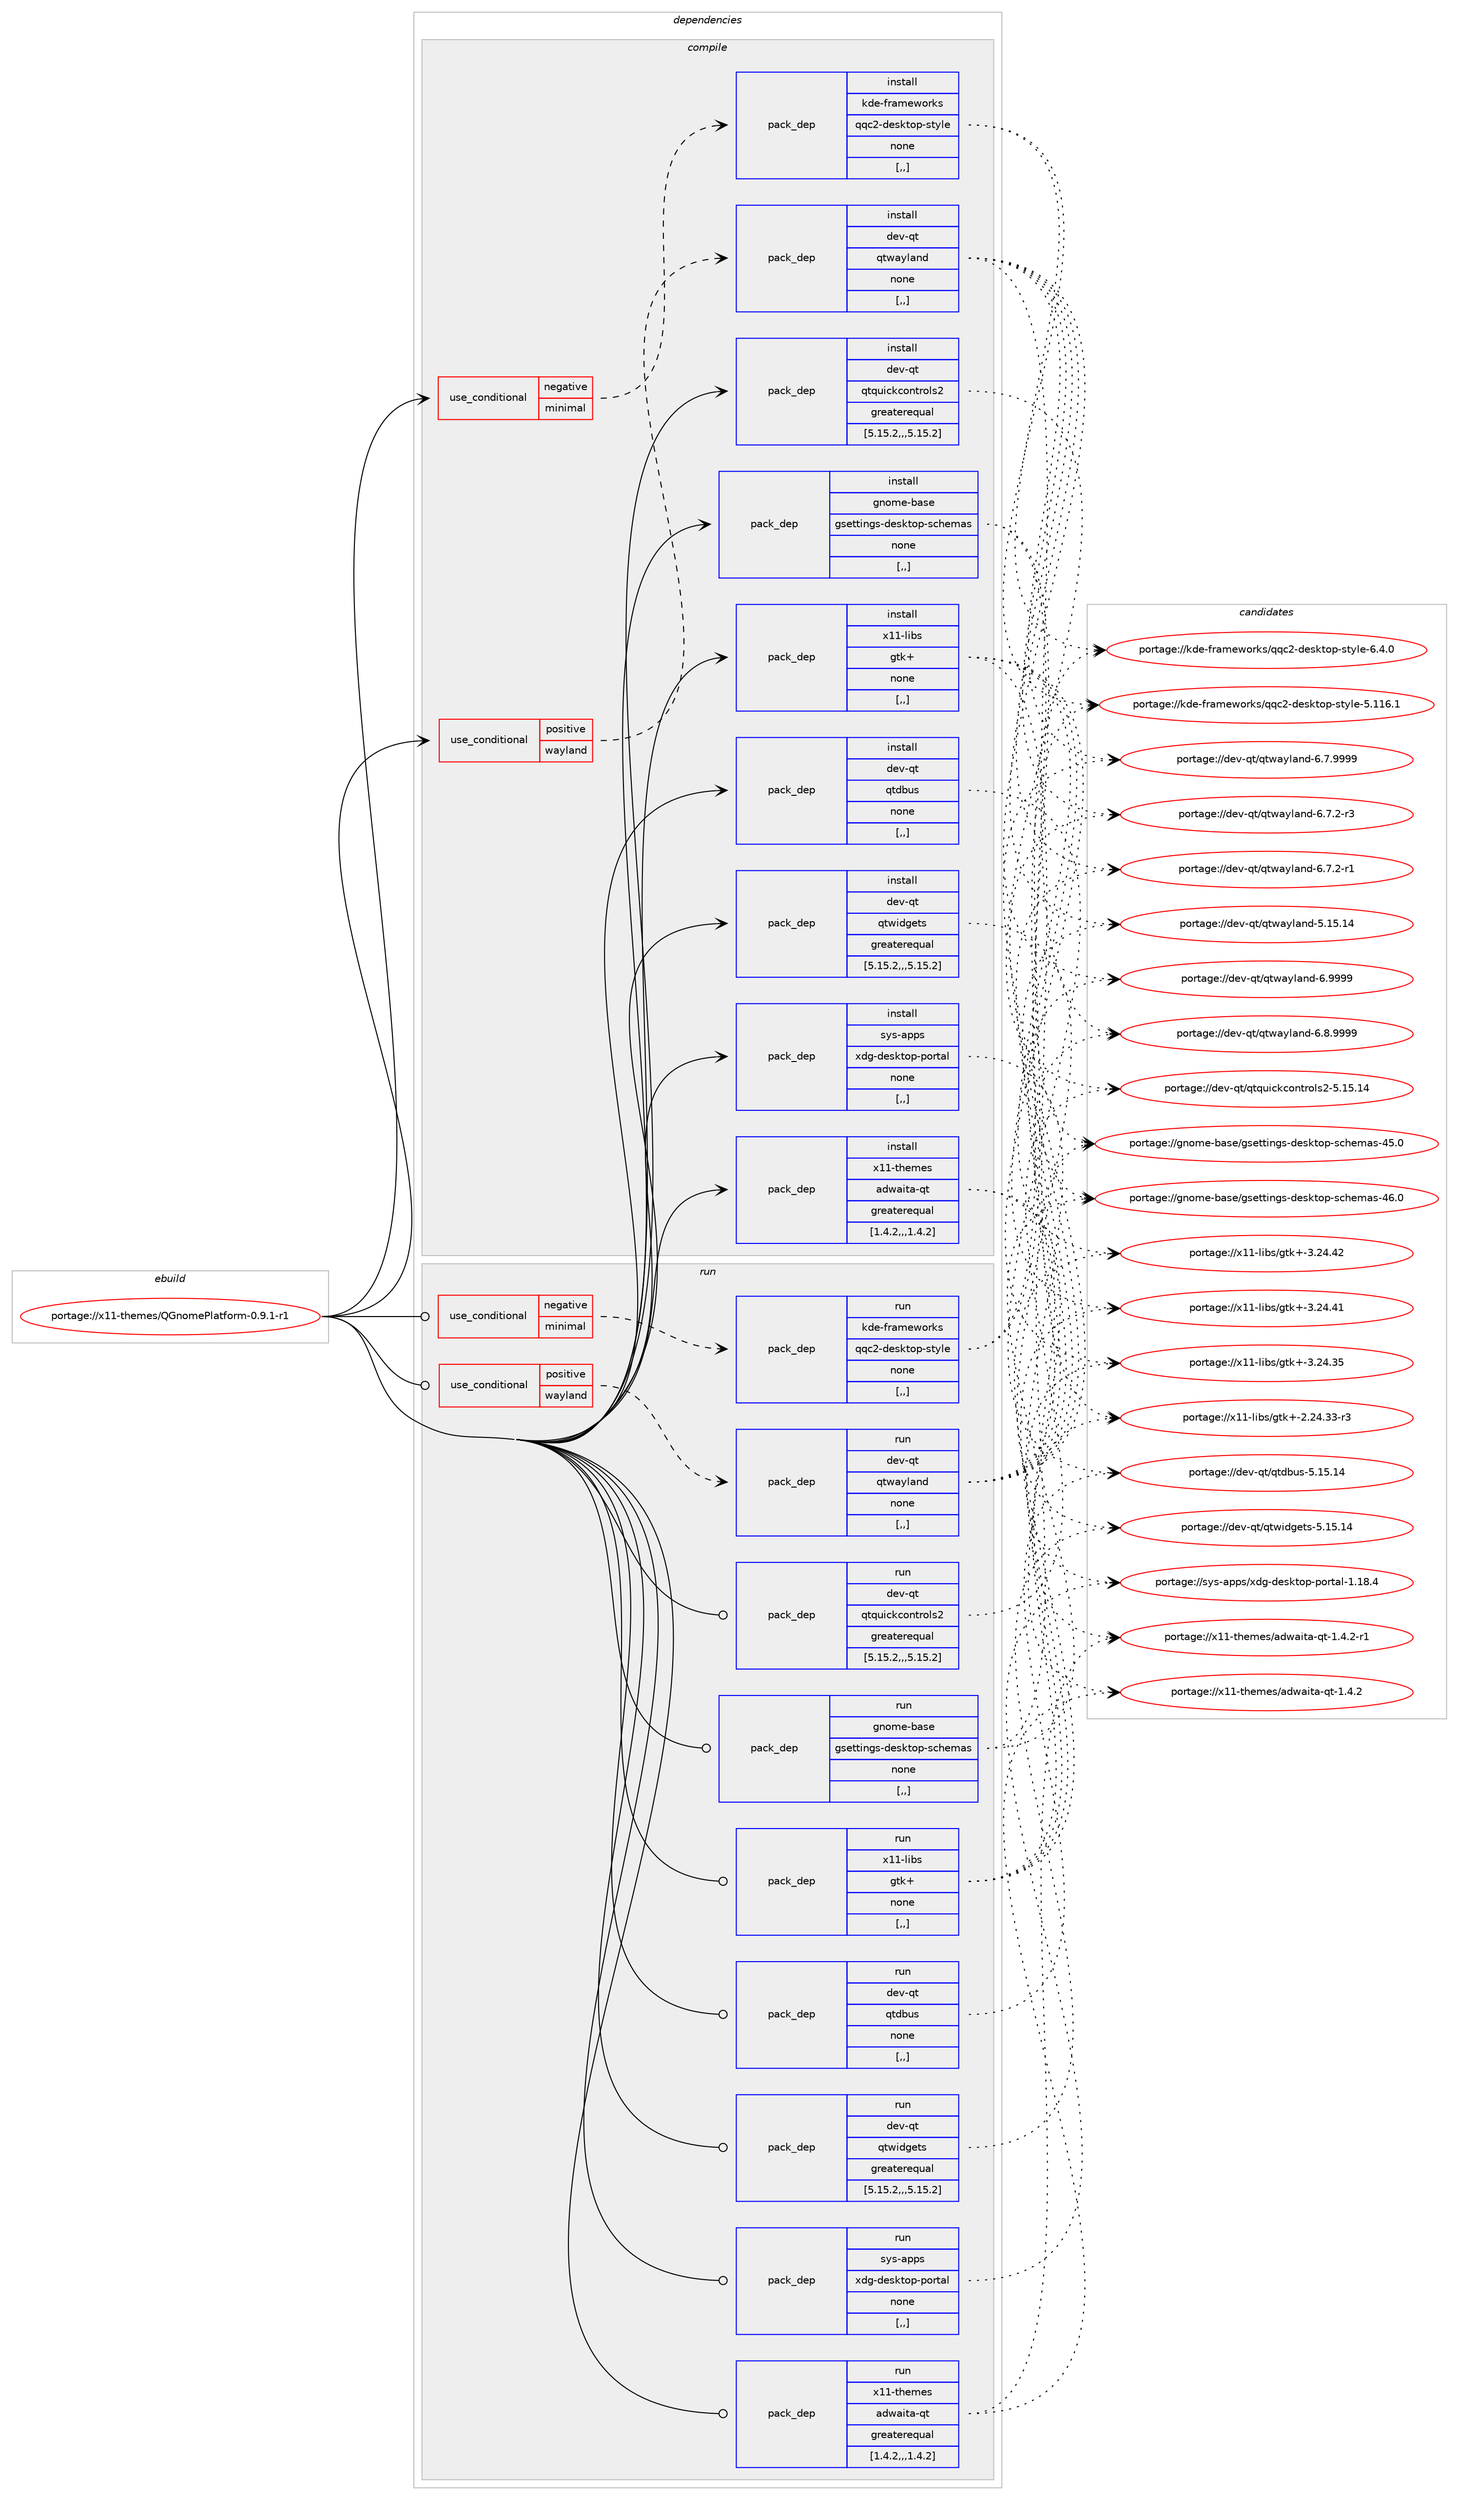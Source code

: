 digraph prolog {

# *************
# Graph options
# *************

newrank=true;
concentrate=true;
compound=true;
graph [rankdir=LR,fontname=Helvetica,fontsize=10,ranksep=1.5];#, ranksep=2.5, nodesep=0.2];
edge  [arrowhead=vee];
node  [fontname=Helvetica,fontsize=10];

# **********
# The ebuild
# **********

subgraph cluster_leftcol {
color=gray;
label=<<i>ebuild</i>>;
id [label="portage://x11-themes/QGnomePlatform-0.9.1-r1", color=red, width=4, href="../x11-themes/QGnomePlatform-0.9.1-r1.svg"];
}

# ****************
# The dependencies
# ****************

subgraph cluster_midcol {
color=gray;
label=<<i>dependencies</i>>;
subgraph cluster_compile {
fillcolor="#eeeeee";
style=filled;
label=<<i>compile</i>>;
subgraph cond123206 {
dependency467591 [label=<<TABLE BORDER="0" CELLBORDER="1" CELLSPACING="0" CELLPADDING="4"><TR><TD ROWSPAN="3" CELLPADDING="10">use_conditional</TD></TR><TR><TD>negative</TD></TR><TR><TD>minimal</TD></TR></TABLE>>, shape=none, color=red];
subgraph pack340961 {
dependency467592 [label=<<TABLE BORDER="0" CELLBORDER="1" CELLSPACING="0" CELLPADDING="4" WIDTH="220"><TR><TD ROWSPAN="6" CELLPADDING="30">pack_dep</TD></TR><TR><TD WIDTH="110">install</TD></TR><TR><TD>kde-frameworks</TD></TR><TR><TD>qqc2-desktop-style</TD></TR><TR><TD>none</TD></TR><TR><TD>[,,]</TD></TR></TABLE>>, shape=none, color=blue];
}
dependency467591:e -> dependency467592:w [weight=20,style="dashed",arrowhead="vee"];
}
id:e -> dependency467591:w [weight=20,style="solid",arrowhead="vee"];
subgraph cond123207 {
dependency467593 [label=<<TABLE BORDER="0" CELLBORDER="1" CELLSPACING="0" CELLPADDING="4"><TR><TD ROWSPAN="3" CELLPADDING="10">use_conditional</TD></TR><TR><TD>positive</TD></TR><TR><TD>wayland</TD></TR></TABLE>>, shape=none, color=red];
subgraph pack340962 {
dependency467594 [label=<<TABLE BORDER="0" CELLBORDER="1" CELLSPACING="0" CELLPADDING="4" WIDTH="220"><TR><TD ROWSPAN="6" CELLPADDING="30">pack_dep</TD></TR><TR><TD WIDTH="110">install</TD></TR><TR><TD>dev-qt</TD></TR><TR><TD>qtwayland</TD></TR><TR><TD>none</TD></TR><TR><TD>[,,]</TD></TR></TABLE>>, shape=none, color=blue];
}
dependency467593:e -> dependency467594:w [weight=20,style="dashed",arrowhead="vee"];
}
id:e -> dependency467593:w [weight=20,style="solid",arrowhead="vee"];
subgraph pack340963 {
dependency467595 [label=<<TABLE BORDER="0" CELLBORDER="1" CELLSPACING="0" CELLPADDING="4" WIDTH="220"><TR><TD ROWSPAN="6" CELLPADDING="30">pack_dep</TD></TR><TR><TD WIDTH="110">install</TD></TR><TR><TD>dev-qt</TD></TR><TR><TD>qtdbus</TD></TR><TR><TD>none</TD></TR><TR><TD>[,,]</TD></TR></TABLE>>, shape=none, color=blue];
}
id:e -> dependency467595:w [weight=20,style="solid",arrowhead="vee"];
subgraph pack340964 {
dependency467596 [label=<<TABLE BORDER="0" CELLBORDER="1" CELLSPACING="0" CELLPADDING="4" WIDTH="220"><TR><TD ROWSPAN="6" CELLPADDING="30">pack_dep</TD></TR><TR><TD WIDTH="110">install</TD></TR><TR><TD>dev-qt</TD></TR><TR><TD>qtquickcontrols2</TD></TR><TR><TD>greaterequal</TD></TR><TR><TD>[5.15.2,,,5.15.2]</TD></TR></TABLE>>, shape=none, color=blue];
}
id:e -> dependency467596:w [weight=20,style="solid",arrowhead="vee"];
subgraph pack340965 {
dependency467597 [label=<<TABLE BORDER="0" CELLBORDER="1" CELLSPACING="0" CELLPADDING="4" WIDTH="220"><TR><TD ROWSPAN="6" CELLPADDING="30">pack_dep</TD></TR><TR><TD WIDTH="110">install</TD></TR><TR><TD>dev-qt</TD></TR><TR><TD>qtwidgets</TD></TR><TR><TD>greaterequal</TD></TR><TR><TD>[5.15.2,,,5.15.2]</TD></TR></TABLE>>, shape=none, color=blue];
}
id:e -> dependency467597:w [weight=20,style="solid",arrowhead="vee"];
subgraph pack340966 {
dependency467598 [label=<<TABLE BORDER="0" CELLBORDER="1" CELLSPACING="0" CELLPADDING="4" WIDTH="220"><TR><TD ROWSPAN="6" CELLPADDING="30">pack_dep</TD></TR><TR><TD WIDTH="110">install</TD></TR><TR><TD>gnome-base</TD></TR><TR><TD>gsettings-desktop-schemas</TD></TR><TR><TD>none</TD></TR><TR><TD>[,,]</TD></TR></TABLE>>, shape=none, color=blue];
}
id:e -> dependency467598:w [weight=20,style="solid",arrowhead="vee"];
subgraph pack340967 {
dependency467599 [label=<<TABLE BORDER="0" CELLBORDER="1" CELLSPACING="0" CELLPADDING="4" WIDTH="220"><TR><TD ROWSPAN="6" CELLPADDING="30">pack_dep</TD></TR><TR><TD WIDTH="110">install</TD></TR><TR><TD>sys-apps</TD></TR><TR><TD>xdg-desktop-portal</TD></TR><TR><TD>none</TD></TR><TR><TD>[,,]</TD></TR></TABLE>>, shape=none, color=blue];
}
id:e -> dependency467599:w [weight=20,style="solid",arrowhead="vee"];
subgraph pack340968 {
dependency467600 [label=<<TABLE BORDER="0" CELLBORDER="1" CELLSPACING="0" CELLPADDING="4" WIDTH="220"><TR><TD ROWSPAN="6" CELLPADDING="30">pack_dep</TD></TR><TR><TD WIDTH="110">install</TD></TR><TR><TD>x11-libs</TD></TR><TR><TD>gtk+</TD></TR><TR><TD>none</TD></TR><TR><TD>[,,]</TD></TR></TABLE>>, shape=none, color=blue];
}
id:e -> dependency467600:w [weight=20,style="solid",arrowhead="vee"];
subgraph pack340969 {
dependency467601 [label=<<TABLE BORDER="0" CELLBORDER="1" CELLSPACING="0" CELLPADDING="4" WIDTH="220"><TR><TD ROWSPAN="6" CELLPADDING="30">pack_dep</TD></TR><TR><TD WIDTH="110">install</TD></TR><TR><TD>x11-themes</TD></TR><TR><TD>adwaita-qt</TD></TR><TR><TD>greaterequal</TD></TR><TR><TD>[1.4.2,,,1.4.2]</TD></TR></TABLE>>, shape=none, color=blue];
}
id:e -> dependency467601:w [weight=20,style="solid",arrowhead="vee"];
}
subgraph cluster_compileandrun {
fillcolor="#eeeeee";
style=filled;
label=<<i>compile and run</i>>;
}
subgraph cluster_run {
fillcolor="#eeeeee";
style=filled;
label=<<i>run</i>>;
subgraph cond123208 {
dependency467602 [label=<<TABLE BORDER="0" CELLBORDER="1" CELLSPACING="0" CELLPADDING="4"><TR><TD ROWSPAN="3" CELLPADDING="10">use_conditional</TD></TR><TR><TD>negative</TD></TR><TR><TD>minimal</TD></TR></TABLE>>, shape=none, color=red];
subgraph pack340970 {
dependency467603 [label=<<TABLE BORDER="0" CELLBORDER="1" CELLSPACING="0" CELLPADDING="4" WIDTH="220"><TR><TD ROWSPAN="6" CELLPADDING="30">pack_dep</TD></TR><TR><TD WIDTH="110">run</TD></TR><TR><TD>kde-frameworks</TD></TR><TR><TD>qqc2-desktop-style</TD></TR><TR><TD>none</TD></TR><TR><TD>[,,]</TD></TR></TABLE>>, shape=none, color=blue];
}
dependency467602:e -> dependency467603:w [weight=20,style="dashed",arrowhead="vee"];
}
id:e -> dependency467602:w [weight=20,style="solid",arrowhead="odot"];
subgraph cond123209 {
dependency467604 [label=<<TABLE BORDER="0" CELLBORDER="1" CELLSPACING="0" CELLPADDING="4"><TR><TD ROWSPAN="3" CELLPADDING="10">use_conditional</TD></TR><TR><TD>positive</TD></TR><TR><TD>wayland</TD></TR></TABLE>>, shape=none, color=red];
subgraph pack340971 {
dependency467605 [label=<<TABLE BORDER="0" CELLBORDER="1" CELLSPACING="0" CELLPADDING="4" WIDTH="220"><TR><TD ROWSPAN="6" CELLPADDING="30">pack_dep</TD></TR><TR><TD WIDTH="110">run</TD></TR><TR><TD>dev-qt</TD></TR><TR><TD>qtwayland</TD></TR><TR><TD>none</TD></TR><TR><TD>[,,]</TD></TR></TABLE>>, shape=none, color=blue];
}
dependency467604:e -> dependency467605:w [weight=20,style="dashed",arrowhead="vee"];
}
id:e -> dependency467604:w [weight=20,style="solid",arrowhead="odot"];
subgraph pack340972 {
dependency467606 [label=<<TABLE BORDER="0" CELLBORDER="1" CELLSPACING="0" CELLPADDING="4" WIDTH="220"><TR><TD ROWSPAN="6" CELLPADDING="30">pack_dep</TD></TR><TR><TD WIDTH="110">run</TD></TR><TR><TD>dev-qt</TD></TR><TR><TD>qtdbus</TD></TR><TR><TD>none</TD></TR><TR><TD>[,,]</TD></TR></TABLE>>, shape=none, color=blue];
}
id:e -> dependency467606:w [weight=20,style="solid",arrowhead="odot"];
subgraph pack340973 {
dependency467607 [label=<<TABLE BORDER="0" CELLBORDER="1" CELLSPACING="0" CELLPADDING="4" WIDTH="220"><TR><TD ROWSPAN="6" CELLPADDING="30">pack_dep</TD></TR><TR><TD WIDTH="110">run</TD></TR><TR><TD>dev-qt</TD></TR><TR><TD>qtquickcontrols2</TD></TR><TR><TD>greaterequal</TD></TR><TR><TD>[5.15.2,,,5.15.2]</TD></TR></TABLE>>, shape=none, color=blue];
}
id:e -> dependency467607:w [weight=20,style="solid",arrowhead="odot"];
subgraph pack340974 {
dependency467608 [label=<<TABLE BORDER="0" CELLBORDER="1" CELLSPACING="0" CELLPADDING="4" WIDTH="220"><TR><TD ROWSPAN="6" CELLPADDING="30">pack_dep</TD></TR><TR><TD WIDTH="110">run</TD></TR><TR><TD>dev-qt</TD></TR><TR><TD>qtwidgets</TD></TR><TR><TD>greaterequal</TD></TR><TR><TD>[5.15.2,,,5.15.2]</TD></TR></TABLE>>, shape=none, color=blue];
}
id:e -> dependency467608:w [weight=20,style="solid",arrowhead="odot"];
subgraph pack340975 {
dependency467609 [label=<<TABLE BORDER="0" CELLBORDER="1" CELLSPACING="0" CELLPADDING="4" WIDTH="220"><TR><TD ROWSPAN="6" CELLPADDING="30">pack_dep</TD></TR><TR><TD WIDTH="110">run</TD></TR><TR><TD>gnome-base</TD></TR><TR><TD>gsettings-desktop-schemas</TD></TR><TR><TD>none</TD></TR><TR><TD>[,,]</TD></TR></TABLE>>, shape=none, color=blue];
}
id:e -> dependency467609:w [weight=20,style="solid",arrowhead="odot"];
subgraph pack340976 {
dependency467610 [label=<<TABLE BORDER="0" CELLBORDER="1" CELLSPACING="0" CELLPADDING="4" WIDTH="220"><TR><TD ROWSPAN="6" CELLPADDING="30">pack_dep</TD></TR><TR><TD WIDTH="110">run</TD></TR><TR><TD>sys-apps</TD></TR><TR><TD>xdg-desktop-portal</TD></TR><TR><TD>none</TD></TR><TR><TD>[,,]</TD></TR></TABLE>>, shape=none, color=blue];
}
id:e -> dependency467610:w [weight=20,style="solid",arrowhead="odot"];
subgraph pack340977 {
dependency467611 [label=<<TABLE BORDER="0" CELLBORDER="1" CELLSPACING="0" CELLPADDING="4" WIDTH="220"><TR><TD ROWSPAN="6" CELLPADDING="30">pack_dep</TD></TR><TR><TD WIDTH="110">run</TD></TR><TR><TD>x11-libs</TD></TR><TR><TD>gtk+</TD></TR><TR><TD>none</TD></TR><TR><TD>[,,]</TD></TR></TABLE>>, shape=none, color=blue];
}
id:e -> dependency467611:w [weight=20,style="solid",arrowhead="odot"];
subgraph pack340978 {
dependency467612 [label=<<TABLE BORDER="0" CELLBORDER="1" CELLSPACING="0" CELLPADDING="4" WIDTH="220"><TR><TD ROWSPAN="6" CELLPADDING="30">pack_dep</TD></TR><TR><TD WIDTH="110">run</TD></TR><TR><TD>x11-themes</TD></TR><TR><TD>adwaita-qt</TD></TR><TR><TD>greaterequal</TD></TR><TR><TD>[1.4.2,,,1.4.2]</TD></TR></TABLE>>, shape=none, color=blue];
}
id:e -> dependency467612:w [weight=20,style="solid",arrowhead="odot"];
}
}

# **************
# The candidates
# **************

subgraph cluster_choices {
rank=same;
color=gray;
label=<<i>candidates</i>>;

subgraph choice340961 {
color=black;
nodesep=1;
choice10710010145102114971091011191111141071154711311399504510010111510711611111245115116121108101455446524648 [label="portage://kde-frameworks/qqc2-desktop-style-6.4.0", color=red, width=4,href="../kde-frameworks/qqc2-desktop-style-6.4.0.svg"];
choice107100101451021149710910111911111410711547113113995045100101115107116111112451151161211081014553464949544649 [label="portage://kde-frameworks/qqc2-desktop-style-5.116.1", color=red, width=4,href="../kde-frameworks/qqc2-desktop-style-5.116.1.svg"];
dependency467592:e -> choice10710010145102114971091011191111141071154711311399504510010111510711611111245115116121108101455446524648:w [style=dotted,weight="100"];
dependency467592:e -> choice107100101451021149710910111911111410711547113113995045100101115107116111112451151161211081014553464949544649:w [style=dotted,weight="100"];
}
subgraph choice340962 {
color=black;
nodesep=1;
choice1001011184511311647113116119971211089711010045544657575757 [label="portage://dev-qt/qtwayland-6.9999", color=red, width=4,href="../dev-qt/qtwayland-6.9999.svg"];
choice10010111845113116471131161199712110897110100455446564657575757 [label="portage://dev-qt/qtwayland-6.8.9999", color=red, width=4,href="../dev-qt/qtwayland-6.8.9999.svg"];
choice10010111845113116471131161199712110897110100455446554657575757 [label="portage://dev-qt/qtwayland-6.7.9999", color=red, width=4,href="../dev-qt/qtwayland-6.7.9999.svg"];
choice100101118451131164711311611997121108971101004554465546504511451 [label="portage://dev-qt/qtwayland-6.7.2-r3", color=red, width=4,href="../dev-qt/qtwayland-6.7.2-r3.svg"];
choice100101118451131164711311611997121108971101004554465546504511449 [label="portage://dev-qt/qtwayland-6.7.2-r1", color=red, width=4,href="../dev-qt/qtwayland-6.7.2-r1.svg"];
choice100101118451131164711311611997121108971101004553464953464952 [label="portage://dev-qt/qtwayland-5.15.14", color=red, width=4,href="../dev-qt/qtwayland-5.15.14.svg"];
dependency467594:e -> choice1001011184511311647113116119971211089711010045544657575757:w [style=dotted,weight="100"];
dependency467594:e -> choice10010111845113116471131161199712110897110100455446564657575757:w [style=dotted,weight="100"];
dependency467594:e -> choice10010111845113116471131161199712110897110100455446554657575757:w [style=dotted,weight="100"];
dependency467594:e -> choice100101118451131164711311611997121108971101004554465546504511451:w [style=dotted,weight="100"];
dependency467594:e -> choice100101118451131164711311611997121108971101004554465546504511449:w [style=dotted,weight="100"];
dependency467594:e -> choice100101118451131164711311611997121108971101004553464953464952:w [style=dotted,weight="100"];
}
subgraph choice340963 {
color=black;
nodesep=1;
choice1001011184511311647113116100981171154553464953464952 [label="portage://dev-qt/qtdbus-5.15.14", color=red, width=4,href="../dev-qt/qtdbus-5.15.14.svg"];
dependency467595:e -> choice1001011184511311647113116100981171154553464953464952:w [style=dotted,weight="100"];
}
subgraph choice340964 {
color=black;
nodesep=1;
choice10010111845113116471131161131171059910799111110116114111108115504553464953464952 [label="portage://dev-qt/qtquickcontrols2-5.15.14", color=red, width=4,href="../dev-qt/qtquickcontrols2-5.15.14.svg"];
dependency467596:e -> choice10010111845113116471131161131171059910799111110116114111108115504553464953464952:w [style=dotted,weight="100"];
}
subgraph choice340965 {
color=black;
nodesep=1;
choice10010111845113116471131161191051001031011161154553464953464952 [label="portage://dev-qt/qtwidgets-5.15.14", color=red, width=4,href="../dev-qt/qtwidgets-5.15.14.svg"];
dependency467597:e -> choice10010111845113116471131161191051001031011161154553464953464952:w [style=dotted,weight="100"];
}
subgraph choice340966 {
color=black;
nodesep=1;
choice10311011110910145989711510147103115101116116105110103115451001011151071161111124511599104101109971154552544648 [label="portage://gnome-base/gsettings-desktop-schemas-46.0", color=red, width=4,href="../gnome-base/gsettings-desktop-schemas-46.0.svg"];
choice10311011110910145989711510147103115101116116105110103115451001011151071161111124511599104101109971154552534648 [label="portage://gnome-base/gsettings-desktop-schemas-45.0", color=red, width=4,href="../gnome-base/gsettings-desktop-schemas-45.0.svg"];
dependency467598:e -> choice10311011110910145989711510147103115101116116105110103115451001011151071161111124511599104101109971154552544648:w [style=dotted,weight="100"];
dependency467598:e -> choice10311011110910145989711510147103115101116116105110103115451001011151071161111124511599104101109971154552534648:w [style=dotted,weight="100"];
}
subgraph choice340967 {
color=black;
nodesep=1;
choice11512111545971121121154712010010345100101115107116111112451121111141169710845494649564652 [label="portage://sys-apps/xdg-desktop-portal-1.18.4", color=red, width=4,href="../sys-apps/xdg-desktop-portal-1.18.4.svg"];
dependency467599:e -> choice11512111545971121121154712010010345100101115107116111112451121111141169710845494649564652:w [style=dotted,weight="100"];
}
subgraph choice340968 {
color=black;
nodesep=1;
choice1204949451081059811547103116107434551465052465250 [label="portage://x11-libs/gtk+-3.24.42", color=red, width=4,href="../x11-libs/gtk+-3.24.42.svg"];
choice1204949451081059811547103116107434551465052465249 [label="portage://x11-libs/gtk+-3.24.41", color=red, width=4,href="../x11-libs/gtk+-3.24.41.svg"];
choice1204949451081059811547103116107434551465052465153 [label="portage://x11-libs/gtk+-3.24.35", color=red, width=4,href="../x11-libs/gtk+-3.24.35.svg"];
choice12049494510810598115471031161074345504650524651514511451 [label="portage://x11-libs/gtk+-2.24.33-r3", color=red, width=4,href="../x11-libs/gtk+-2.24.33-r3.svg"];
dependency467600:e -> choice1204949451081059811547103116107434551465052465250:w [style=dotted,weight="100"];
dependency467600:e -> choice1204949451081059811547103116107434551465052465249:w [style=dotted,weight="100"];
dependency467600:e -> choice1204949451081059811547103116107434551465052465153:w [style=dotted,weight="100"];
dependency467600:e -> choice12049494510810598115471031161074345504650524651514511451:w [style=dotted,weight="100"];
}
subgraph choice340969 {
color=black;
nodesep=1;
choice12049494511610410110910111547971001199710511697451131164549465246504511449 [label="portage://x11-themes/adwaita-qt-1.4.2-r1", color=red, width=4,href="../x11-themes/adwaita-qt-1.4.2-r1.svg"];
choice1204949451161041011091011154797100119971051169745113116454946524650 [label="portage://x11-themes/adwaita-qt-1.4.2", color=red, width=4,href="../x11-themes/adwaita-qt-1.4.2.svg"];
dependency467601:e -> choice12049494511610410110910111547971001199710511697451131164549465246504511449:w [style=dotted,weight="100"];
dependency467601:e -> choice1204949451161041011091011154797100119971051169745113116454946524650:w [style=dotted,weight="100"];
}
subgraph choice340970 {
color=black;
nodesep=1;
choice10710010145102114971091011191111141071154711311399504510010111510711611111245115116121108101455446524648 [label="portage://kde-frameworks/qqc2-desktop-style-6.4.0", color=red, width=4,href="../kde-frameworks/qqc2-desktop-style-6.4.0.svg"];
choice107100101451021149710910111911111410711547113113995045100101115107116111112451151161211081014553464949544649 [label="portage://kde-frameworks/qqc2-desktop-style-5.116.1", color=red, width=4,href="../kde-frameworks/qqc2-desktop-style-5.116.1.svg"];
dependency467603:e -> choice10710010145102114971091011191111141071154711311399504510010111510711611111245115116121108101455446524648:w [style=dotted,weight="100"];
dependency467603:e -> choice107100101451021149710910111911111410711547113113995045100101115107116111112451151161211081014553464949544649:w [style=dotted,weight="100"];
}
subgraph choice340971 {
color=black;
nodesep=1;
choice1001011184511311647113116119971211089711010045544657575757 [label="portage://dev-qt/qtwayland-6.9999", color=red, width=4,href="../dev-qt/qtwayland-6.9999.svg"];
choice10010111845113116471131161199712110897110100455446564657575757 [label="portage://dev-qt/qtwayland-6.8.9999", color=red, width=4,href="../dev-qt/qtwayland-6.8.9999.svg"];
choice10010111845113116471131161199712110897110100455446554657575757 [label="portage://dev-qt/qtwayland-6.7.9999", color=red, width=4,href="../dev-qt/qtwayland-6.7.9999.svg"];
choice100101118451131164711311611997121108971101004554465546504511451 [label="portage://dev-qt/qtwayland-6.7.2-r3", color=red, width=4,href="../dev-qt/qtwayland-6.7.2-r3.svg"];
choice100101118451131164711311611997121108971101004554465546504511449 [label="portage://dev-qt/qtwayland-6.7.2-r1", color=red, width=4,href="../dev-qt/qtwayland-6.7.2-r1.svg"];
choice100101118451131164711311611997121108971101004553464953464952 [label="portage://dev-qt/qtwayland-5.15.14", color=red, width=4,href="../dev-qt/qtwayland-5.15.14.svg"];
dependency467605:e -> choice1001011184511311647113116119971211089711010045544657575757:w [style=dotted,weight="100"];
dependency467605:e -> choice10010111845113116471131161199712110897110100455446564657575757:w [style=dotted,weight="100"];
dependency467605:e -> choice10010111845113116471131161199712110897110100455446554657575757:w [style=dotted,weight="100"];
dependency467605:e -> choice100101118451131164711311611997121108971101004554465546504511451:w [style=dotted,weight="100"];
dependency467605:e -> choice100101118451131164711311611997121108971101004554465546504511449:w [style=dotted,weight="100"];
dependency467605:e -> choice100101118451131164711311611997121108971101004553464953464952:w [style=dotted,weight="100"];
}
subgraph choice340972 {
color=black;
nodesep=1;
choice1001011184511311647113116100981171154553464953464952 [label="portage://dev-qt/qtdbus-5.15.14", color=red, width=4,href="../dev-qt/qtdbus-5.15.14.svg"];
dependency467606:e -> choice1001011184511311647113116100981171154553464953464952:w [style=dotted,weight="100"];
}
subgraph choice340973 {
color=black;
nodesep=1;
choice10010111845113116471131161131171059910799111110116114111108115504553464953464952 [label="portage://dev-qt/qtquickcontrols2-5.15.14", color=red, width=4,href="../dev-qt/qtquickcontrols2-5.15.14.svg"];
dependency467607:e -> choice10010111845113116471131161131171059910799111110116114111108115504553464953464952:w [style=dotted,weight="100"];
}
subgraph choice340974 {
color=black;
nodesep=1;
choice10010111845113116471131161191051001031011161154553464953464952 [label="portage://dev-qt/qtwidgets-5.15.14", color=red, width=4,href="../dev-qt/qtwidgets-5.15.14.svg"];
dependency467608:e -> choice10010111845113116471131161191051001031011161154553464953464952:w [style=dotted,weight="100"];
}
subgraph choice340975 {
color=black;
nodesep=1;
choice10311011110910145989711510147103115101116116105110103115451001011151071161111124511599104101109971154552544648 [label="portage://gnome-base/gsettings-desktop-schemas-46.0", color=red, width=4,href="../gnome-base/gsettings-desktop-schemas-46.0.svg"];
choice10311011110910145989711510147103115101116116105110103115451001011151071161111124511599104101109971154552534648 [label="portage://gnome-base/gsettings-desktop-schemas-45.0", color=red, width=4,href="../gnome-base/gsettings-desktop-schemas-45.0.svg"];
dependency467609:e -> choice10311011110910145989711510147103115101116116105110103115451001011151071161111124511599104101109971154552544648:w [style=dotted,weight="100"];
dependency467609:e -> choice10311011110910145989711510147103115101116116105110103115451001011151071161111124511599104101109971154552534648:w [style=dotted,weight="100"];
}
subgraph choice340976 {
color=black;
nodesep=1;
choice11512111545971121121154712010010345100101115107116111112451121111141169710845494649564652 [label="portage://sys-apps/xdg-desktop-portal-1.18.4", color=red, width=4,href="../sys-apps/xdg-desktop-portal-1.18.4.svg"];
dependency467610:e -> choice11512111545971121121154712010010345100101115107116111112451121111141169710845494649564652:w [style=dotted,weight="100"];
}
subgraph choice340977 {
color=black;
nodesep=1;
choice1204949451081059811547103116107434551465052465250 [label="portage://x11-libs/gtk+-3.24.42", color=red, width=4,href="../x11-libs/gtk+-3.24.42.svg"];
choice1204949451081059811547103116107434551465052465249 [label="portage://x11-libs/gtk+-3.24.41", color=red, width=4,href="../x11-libs/gtk+-3.24.41.svg"];
choice1204949451081059811547103116107434551465052465153 [label="portage://x11-libs/gtk+-3.24.35", color=red, width=4,href="../x11-libs/gtk+-3.24.35.svg"];
choice12049494510810598115471031161074345504650524651514511451 [label="portage://x11-libs/gtk+-2.24.33-r3", color=red, width=4,href="../x11-libs/gtk+-2.24.33-r3.svg"];
dependency467611:e -> choice1204949451081059811547103116107434551465052465250:w [style=dotted,weight="100"];
dependency467611:e -> choice1204949451081059811547103116107434551465052465249:w [style=dotted,weight="100"];
dependency467611:e -> choice1204949451081059811547103116107434551465052465153:w [style=dotted,weight="100"];
dependency467611:e -> choice12049494510810598115471031161074345504650524651514511451:w [style=dotted,weight="100"];
}
subgraph choice340978 {
color=black;
nodesep=1;
choice12049494511610410110910111547971001199710511697451131164549465246504511449 [label="portage://x11-themes/adwaita-qt-1.4.2-r1", color=red, width=4,href="../x11-themes/adwaita-qt-1.4.2-r1.svg"];
choice1204949451161041011091011154797100119971051169745113116454946524650 [label="portage://x11-themes/adwaita-qt-1.4.2", color=red, width=4,href="../x11-themes/adwaita-qt-1.4.2.svg"];
dependency467612:e -> choice12049494511610410110910111547971001199710511697451131164549465246504511449:w [style=dotted,weight="100"];
dependency467612:e -> choice1204949451161041011091011154797100119971051169745113116454946524650:w [style=dotted,weight="100"];
}
}

}
